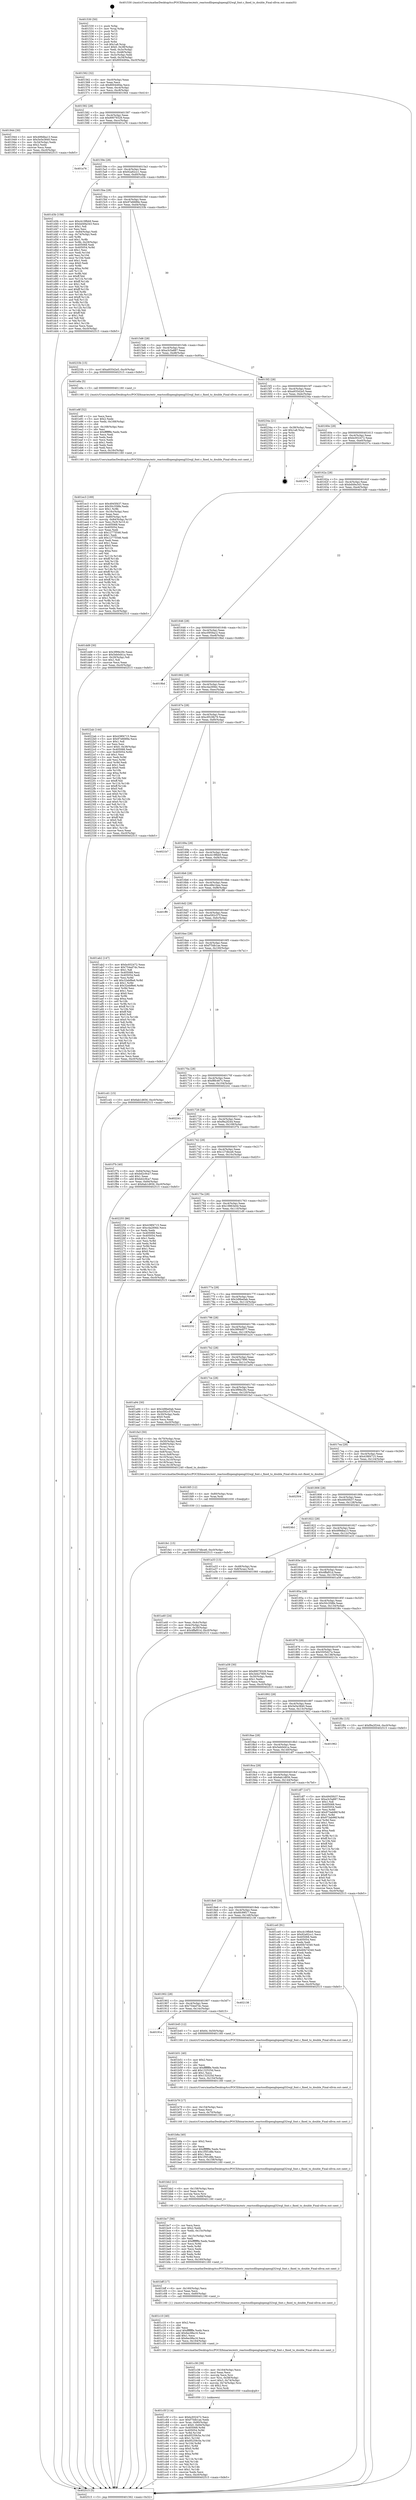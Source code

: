 digraph "0x401530" {
  label = "0x401530 (/mnt/c/Users/mathe/Desktop/tcc/POCII/binaries/extr_reactosdllopenglopengl32wgl_font.c_fixed_to_double_Final-ollvm.out::main(0))"
  labelloc = "t"
  node[shape=record]

  Entry [label="",width=0.3,height=0.3,shape=circle,fillcolor=black,style=filled]
  "0x401562" [label="{
     0x401562 [32]\l
     | [instrs]\l
     &nbsp;&nbsp;0x401562 \<+6\>: mov -0xc0(%rbp),%eax\l
     &nbsp;&nbsp;0x401568 \<+2\>: mov %eax,%ecx\l
     &nbsp;&nbsp;0x40156a \<+6\>: sub $0x8004494a,%ecx\l
     &nbsp;&nbsp;0x401570 \<+6\>: mov %eax,-0xc4(%rbp)\l
     &nbsp;&nbsp;0x401576 \<+6\>: mov %ecx,-0xc8(%rbp)\l
     &nbsp;&nbsp;0x40157c \<+6\>: je 0000000000401944 \<main+0x414\>\l
  }"]
  "0x401944" [label="{
     0x401944 [30]\l
     | [instrs]\l
     &nbsp;&nbsp;0x401944 \<+5\>: mov $0x499dba13,%eax\l
     &nbsp;&nbsp;0x401949 \<+5\>: mov $0x5e5e3840,%ecx\l
     &nbsp;&nbsp;0x40194e \<+3\>: mov -0x34(%rbp),%edx\l
     &nbsp;&nbsp;0x401951 \<+3\>: cmp $0x2,%edx\l
     &nbsp;&nbsp;0x401954 \<+3\>: cmovne %ecx,%eax\l
     &nbsp;&nbsp;0x401957 \<+6\>: mov %eax,-0xc0(%rbp)\l
     &nbsp;&nbsp;0x40195d \<+5\>: jmp 0000000000402515 \<main+0xfe5\>\l
  }"]
  "0x401582" [label="{
     0x401582 [28]\l
     | [instrs]\l
     &nbsp;&nbsp;0x401582 \<+5\>: jmp 0000000000401587 \<main+0x57\>\l
     &nbsp;&nbsp;0x401587 \<+6\>: mov -0xc4(%rbp),%eax\l
     &nbsp;&nbsp;0x40158d \<+5\>: sub $0x89079329,%eax\l
     &nbsp;&nbsp;0x401592 \<+6\>: mov %eax,-0xcc(%rbp)\l
     &nbsp;&nbsp;0x401598 \<+6\>: je 0000000000401a76 \<main+0x546\>\l
  }"]
  "0x402515" [label="{
     0x402515 [5]\l
     | [instrs]\l
     &nbsp;&nbsp;0x402515 \<+5\>: jmp 0000000000401562 \<main+0x32\>\l
  }"]
  "0x401530" [label="{
     0x401530 [50]\l
     | [instrs]\l
     &nbsp;&nbsp;0x401530 \<+1\>: push %rbp\l
     &nbsp;&nbsp;0x401531 \<+3\>: mov %rsp,%rbp\l
     &nbsp;&nbsp;0x401534 \<+2\>: push %r15\l
     &nbsp;&nbsp;0x401536 \<+2\>: push %r14\l
     &nbsp;&nbsp;0x401538 \<+2\>: push %r13\l
     &nbsp;&nbsp;0x40153a \<+2\>: push %r12\l
     &nbsp;&nbsp;0x40153c \<+1\>: push %rbx\l
     &nbsp;&nbsp;0x40153d \<+7\>: sub $0x1a8,%rsp\l
     &nbsp;&nbsp;0x401544 \<+7\>: movl $0x0,-0x38(%rbp)\l
     &nbsp;&nbsp;0x40154b \<+3\>: mov %edi,-0x3c(%rbp)\l
     &nbsp;&nbsp;0x40154e \<+4\>: mov %rsi,-0x48(%rbp)\l
     &nbsp;&nbsp;0x401552 \<+3\>: mov -0x3c(%rbp),%edi\l
     &nbsp;&nbsp;0x401555 \<+3\>: mov %edi,-0x34(%rbp)\l
     &nbsp;&nbsp;0x401558 \<+10\>: movl $0x8004494a,-0xc0(%rbp)\l
  }"]
  Exit [label="",width=0.3,height=0.3,shape=circle,fillcolor=black,style=filled,peripheries=2]
  "0x401a76" [label="{
     0x401a76\l
  }", style=dashed]
  "0x40159e" [label="{
     0x40159e [28]\l
     | [instrs]\l
     &nbsp;&nbsp;0x40159e \<+5\>: jmp 00000000004015a3 \<main+0x73\>\l
     &nbsp;&nbsp;0x4015a3 \<+6\>: mov -0xc4(%rbp),%eax\l
     &nbsp;&nbsp;0x4015a9 \<+5\>: sub $0x92a92cc1,%eax\l
     &nbsp;&nbsp;0x4015ae \<+6\>: mov %eax,-0xd0(%rbp)\l
     &nbsp;&nbsp;0x4015b4 \<+6\>: je 0000000000401d3b \<main+0x80b\>\l
  }"]
  "0x401fe1" [label="{
     0x401fe1 [15]\l
     | [instrs]\l
     &nbsp;&nbsp;0x401fe1 \<+10\>: movl $0x127dbce6,-0xc0(%rbp)\l
     &nbsp;&nbsp;0x401feb \<+5\>: jmp 0000000000402515 \<main+0xfe5\>\l
  }"]
  "0x401d3b" [label="{
     0x401d3b [158]\l
     | [instrs]\l
     &nbsp;&nbsp;0x401d3b \<+5\>: mov $0xcb19fbb9,%eax\l
     &nbsp;&nbsp;0x401d40 \<+5\>: mov $0xbd49a343,%ecx\l
     &nbsp;&nbsp;0x401d45 \<+2\>: mov $0x1,%dl\l
     &nbsp;&nbsp;0x401d47 \<+2\>: xor %esi,%esi\l
     &nbsp;&nbsp;0x401d49 \<+6\>: mov -0x84(%rbp),%edi\l
     &nbsp;&nbsp;0x401d4f \<+3\>: cmp -0x74(%rbp),%edi\l
     &nbsp;&nbsp;0x401d52 \<+4\>: setl %r8b\l
     &nbsp;&nbsp;0x401d56 \<+4\>: and $0x1,%r8b\l
     &nbsp;&nbsp;0x401d5a \<+4\>: mov %r8b,-0x29(%rbp)\l
     &nbsp;&nbsp;0x401d5e \<+7\>: mov 0x405068,%edi\l
     &nbsp;&nbsp;0x401d65 \<+8\>: mov 0x405054,%r9d\l
     &nbsp;&nbsp;0x401d6d \<+3\>: sub $0x1,%esi\l
     &nbsp;&nbsp;0x401d70 \<+3\>: mov %edi,%r10d\l
     &nbsp;&nbsp;0x401d73 \<+3\>: add %esi,%r10d\l
     &nbsp;&nbsp;0x401d76 \<+4\>: imul %r10d,%edi\l
     &nbsp;&nbsp;0x401d7a \<+3\>: and $0x1,%edi\l
     &nbsp;&nbsp;0x401d7d \<+3\>: cmp $0x0,%edi\l
     &nbsp;&nbsp;0x401d80 \<+4\>: sete %r8b\l
     &nbsp;&nbsp;0x401d84 \<+4\>: cmp $0xa,%r9d\l
     &nbsp;&nbsp;0x401d88 \<+4\>: setl %r11b\l
     &nbsp;&nbsp;0x401d8c \<+3\>: mov %r8b,%bl\l
     &nbsp;&nbsp;0x401d8f \<+3\>: xor $0xff,%bl\l
     &nbsp;&nbsp;0x401d92 \<+3\>: mov %r11b,%r14b\l
     &nbsp;&nbsp;0x401d95 \<+4\>: xor $0xff,%r14b\l
     &nbsp;&nbsp;0x401d99 \<+3\>: xor $0x1,%dl\l
     &nbsp;&nbsp;0x401d9c \<+3\>: mov %bl,%r15b\l
     &nbsp;&nbsp;0x401d9f \<+4\>: and $0xff,%r15b\l
     &nbsp;&nbsp;0x401da3 \<+3\>: and %dl,%r8b\l
     &nbsp;&nbsp;0x401da6 \<+3\>: mov %r14b,%r12b\l
     &nbsp;&nbsp;0x401da9 \<+4\>: and $0xff,%r12b\l
     &nbsp;&nbsp;0x401dad \<+3\>: and %dl,%r11b\l
     &nbsp;&nbsp;0x401db0 \<+3\>: or %r8b,%r15b\l
     &nbsp;&nbsp;0x401db3 \<+3\>: or %r11b,%r12b\l
     &nbsp;&nbsp;0x401db6 \<+3\>: xor %r12b,%r15b\l
     &nbsp;&nbsp;0x401db9 \<+3\>: or %r14b,%bl\l
     &nbsp;&nbsp;0x401dbc \<+3\>: xor $0xff,%bl\l
     &nbsp;&nbsp;0x401dbf \<+3\>: or $0x1,%dl\l
     &nbsp;&nbsp;0x401dc2 \<+2\>: and %dl,%bl\l
     &nbsp;&nbsp;0x401dc4 \<+3\>: or %bl,%r15b\l
     &nbsp;&nbsp;0x401dc7 \<+4\>: test $0x1,%r15b\l
     &nbsp;&nbsp;0x401dcb \<+3\>: cmovne %ecx,%eax\l
     &nbsp;&nbsp;0x401dce \<+6\>: mov %eax,-0xc0(%rbp)\l
     &nbsp;&nbsp;0x401dd4 \<+5\>: jmp 0000000000402515 \<main+0xfe5\>\l
  }"]
  "0x4015ba" [label="{
     0x4015ba [28]\l
     | [instrs]\l
     &nbsp;&nbsp;0x4015ba \<+5\>: jmp 00000000004015bf \<main+0x8f\>\l
     &nbsp;&nbsp;0x4015bf \<+6\>: mov -0xc4(%rbp),%eax\l
     &nbsp;&nbsp;0x4015c5 \<+5\>: sub $0x97e6689e,%eax\l
     &nbsp;&nbsp;0x4015ca \<+6\>: mov %eax,-0xd4(%rbp)\l
     &nbsp;&nbsp;0x4015d0 \<+6\>: je 000000000040233b \<main+0xe0b\>\l
  }"]
  "0x401fd5" [label="{
     0x401fd5 [12]\l
     | [instrs]\l
     &nbsp;&nbsp;0x401fd5 \<+4\>: mov -0x80(%rbp),%rax\l
     &nbsp;&nbsp;0x401fd9 \<+3\>: mov %rax,%rdi\l
     &nbsp;&nbsp;0x401fdc \<+5\>: call 0000000000401030 \<free@plt\>\l
     | [calls]\l
     &nbsp;&nbsp;0x401030 \{1\} (unknown)\l
  }"]
  "0x40233b" [label="{
     0x40233b [15]\l
     | [instrs]\l
     &nbsp;&nbsp;0x40233b \<+10\>: movl $0xa93542e5,-0xc0(%rbp)\l
     &nbsp;&nbsp;0x402345 \<+5\>: jmp 0000000000402515 \<main+0xfe5\>\l
  }"]
  "0x4015d6" [label="{
     0x4015d6 [28]\l
     | [instrs]\l
     &nbsp;&nbsp;0x4015d6 \<+5\>: jmp 00000000004015db \<main+0xab\>\l
     &nbsp;&nbsp;0x4015db \<+6\>: mov -0xc4(%rbp),%eax\l
     &nbsp;&nbsp;0x4015e1 \<+5\>: sub $0xa3c5a887,%eax\l
     &nbsp;&nbsp;0x4015e6 \<+6\>: mov %eax,-0xd8(%rbp)\l
     &nbsp;&nbsp;0x4015ec \<+6\>: je 0000000000401e8a \<main+0x95a\>\l
  }"]
  "0x401ec3" [label="{
     0x401ec3 [169]\l
     | [instrs]\l
     &nbsp;&nbsp;0x401ec3 \<+5\>: mov $0x4945f437,%ecx\l
     &nbsp;&nbsp;0x401ec8 \<+5\>: mov $0x50c358fe,%edx\l
     &nbsp;&nbsp;0x401ecd \<+3\>: mov $0x1,%r8b\l
     &nbsp;&nbsp;0x401ed0 \<+6\>: mov -0x16c(%rbp),%esi\l
     &nbsp;&nbsp;0x401ed6 \<+3\>: imul %eax,%esi\l
     &nbsp;&nbsp;0x401ed9 \<+4\>: mov -0x80(%rbp),%r9\l
     &nbsp;&nbsp;0x401edd \<+7\>: movslq -0x84(%rbp),%r10\l
     &nbsp;&nbsp;0x401ee4 \<+4\>: mov %esi,(%r9,%r10,4)\l
     &nbsp;&nbsp;0x401ee8 \<+7\>: mov 0x405068,%eax\l
     &nbsp;&nbsp;0x401eef \<+7\>: mov 0x405054,%esi\l
     &nbsp;&nbsp;0x401ef6 \<+2\>: mov %eax,%edi\l
     &nbsp;&nbsp;0x401ef8 \<+6\>: sub $0x12775546,%edi\l
     &nbsp;&nbsp;0x401efe \<+3\>: sub $0x1,%edi\l
     &nbsp;&nbsp;0x401f01 \<+6\>: add $0x12775546,%edi\l
     &nbsp;&nbsp;0x401f07 \<+3\>: imul %edi,%eax\l
     &nbsp;&nbsp;0x401f0a \<+3\>: and $0x1,%eax\l
     &nbsp;&nbsp;0x401f0d \<+3\>: cmp $0x0,%eax\l
     &nbsp;&nbsp;0x401f10 \<+4\>: sete %r11b\l
     &nbsp;&nbsp;0x401f14 \<+3\>: cmp $0xa,%esi\l
     &nbsp;&nbsp;0x401f17 \<+3\>: setl %bl\l
     &nbsp;&nbsp;0x401f1a \<+3\>: mov %r11b,%r14b\l
     &nbsp;&nbsp;0x401f1d \<+4\>: xor $0xff,%r14b\l
     &nbsp;&nbsp;0x401f21 \<+3\>: mov %bl,%r15b\l
     &nbsp;&nbsp;0x401f24 \<+4\>: xor $0xff,%r15b\l
     &nbsp;&nbsp;0x401f28 \<+4\>: xor $0x1,%r8b\l
     &nbsp;&nbsp;0x401f2c \<+3\>: mov %r14b,%r12b\l
     &nbsp;&nbsp;0x401f2f \<+4\>: and $0xff,%r12b\l
     &nbsp;&nbsp;0x401f33 \<+3\>: and %r8b,%r11b\l
     &nbsp;&nbsp;0x401f36 \<+3\>: mov %r15b,%r13b\l
     &nbsp;&nbsp;0x401f39 \<+4\>: and $0xff,%r13b\l
     &nbsp;&nbsp;0x401f3d \<+3\>: and %r8b,%bl\l
     &nbsp;&nbsp;0x401f40 \<+3\>: or %r11b,%r12b\l
     &nbsp;&nbsp;0x401f43 \<+3\>: or %bl,%r13b\l
     &nbsp;&nbsp;0x401f46 \<+3\>: xor %r13b,%r12b\l
     &nbsp;&nbsp;0x401f49 \<+3\>: or %r15b,%r14b\l
     &nbsp;&nbsp;0x401f4c \<+4\>: xor $0xff,%r14b\l
     &nbsp;&nbsp;0x401f50 \<+4\>: or $0x1,%r8b\l
     &nbsp;&nbsp;0x401f54 \<+3\>: and %r8b,%r14b\l
     &nbsp;&nbsp;0x401f57 \<+3\>: or %r14b,%r12b\l
     &nbsp;&nbsp;0x401f5a \<+4\>: test $0x1,%r12b\l
     &nbsp;&nbsp;0x401f5e \<+3\>: cmovne %edx,%ecx\l
     &nbsp;&nbsp;0x401f61 \<+6\>: mov %ecx,-0xc0(%rbp)\l
     &nbsp;&nbsp;0x401f67 \<+5\>: jmp 0000000000402515 \<main+0xfe5\>\l
  }"]
  "0x401e8a" [label="{
     0x401e8a [5]\l
     | [instrs]\l
     &nbsp;&nbsp;0x401e8a \<+5\>: call 0000000000401160 \<next_i\>\l
     | [calls]\l
     &nbsp;&nbsp;0x401160 \{3\} (/mnt/c/Users/mathe/Desktop/tcc/POCII/binaries/extr_reactosdllopenglopengl32wgl_font.c_fixed_to_double_Final-ollvm.out::next_i)\l
  }"]
  "0x4015f2" [label="{
     0x4015f2 [28]\l
     | [instrs]\l
     &nbsp;&nbsp;0x4015f2 \<+5\>: jmp 00000000004015f7 \<main+0xc7\>\l
     &nbsp;&nbsp;0x4015f7 \<+6\>: mov -0xc4(%rbp),%eax\l
     &nbsp;&nbsp;0x4015fd \<+5\>: sub $0xa93542e5,%eax\l
     &nbsp;&nbsp;0x401602 \<+6\>: mov %eax,-0xdc(%rbp)\l
     &nbsp;&nbsp;0x401608 \<+6\>: je 000000000040234a \<main+0xe1a\>\l
  }"]
  "0x401e8f" [label="{
     0x401e8f [52]\l
     | [instrs]\l
     &nbsp;&nbsp;0x401e8f \<+2\>: xor %ecx,%ecx\l
     &nbsp;&nbsp;0x401e91 \<+5\>: mov $0x2,%edx\l
     &nbsp;&nbsp;0x401e96 \<+6\>: mov %edx,-0x168(%rbp)\l
     &nbsp;&nbsp;0x401e9c \<+1\>: cltd\l
     &nbsp;&nbsp;0x401e9d \<+6\>: mov -0x168(%rbp),%esi\l
     &nbsp;&nbsp;0x401ea3 \<+2\>: idiv %esi\l
     &nbsp;&nbsp;0x401ea5 \<+6\>: imul $0xfffffffe,%edx,%edx\l
     &nbsp;&nbsp;0x401eab \<+2\>: mov %ecx,%edi\l
     &nbsp;&nbsp;0x401ead \<+2\>: sub %edx,%edi\l
     &nbsp;&nbsp;0x401eaf \<+2\>: mov %ecx,%edx\l
     &nbsp;&nbsp;0x401eb1 \<+3\>: sub $0x1,%edx\l
     &nbsp;&nbsp;0x401eb4 \<+2\>: add %edx,%edi\l
     &nbsp;&nbsp;0x401eb6 \<+2\>: sub %edi,%ecx\l
     &nbsp;&nbsp;0x401eb8 \<+6\>: mov %ecx,-0x16c(%rbp)\l
     &nbsp;&nbsp;0x401ebe \<+5\>: call 0000000000401160 \<next_i\>\l
     | [calls]\l
     &nbsp;&nbsp;0x401160 \{3\} (/mnt/c/Users/mathe/Desktop/tcc/POCII/binaries/extr_reactosdllopenglopengl32wgl_font.c_fixed_to_double_Final-ollvm.out::next_i)\l
  }"]
  "0x40234a" [label="{
     0x40234a [21]\l
     | [instrs]\l
     &nbsp;&nbsp;0x40234a \<+3\>: mov -0x38(%rbp),%eax\l
     &nbsp;&nbsp;0x40234d \<+7\>: add $0x1a8,%rsp\l
     &nbsp;&nbsp;0x402354 \<+1\>: pop %rbx\l
     &nbsp;&nbsp;0x402355 \<+2\>: pop %r12\l
     &nbsp;&nbsp;0x402357 \<+2\>: pop %r13\l
     &nbsp;&nbsp;0x402359 \<+2\>: pop %r14\l
     &nbsp;&nbsp;0x40235b \<+2\>: pop %r15\l
     &nbsp;&nbsp;0x40235d \<+1\>: pop %rbp\l
     &nbsp;&nbsp;0x40235e \<+1\>: ret\l
  }"]
  "0x40160e" [label="{
     0x40160e [28]\l
     | [instrs]\l
     &nbsp;&nbsp;0x40160e \<+5\>: jmp 0000000000401613 \<main+0xe3\>\l
     &nbsp;&nbsp;0x401613 \<+6\>: mov -0xc4(%rbp),%eax\l
     &nbsp;&nbsp;0x401619 \<+5\>: sub $0xbc932472,%eax\l
     &nbsp;&nbsp;0x40161e \<+6\>: mov %eax,-0xe0(%rbp)\l
     &nbsp;&nbsp;0x401624 \<+6\>: je 000000000040237a \<main+0xe4a\>\l
  }"]
  "0x401c5f" [label="{
     0x401c5f [114]\l
     | [instrs]\l
     &nbsp;&nbsp;0x401c5f \<+5\>: mov $0xbc932472,%ecx\l
     &nbsp;&nbsp;0x401c64 \<+5\>: mov $0xf75db1ae,%edx\l
     &nbsp;&nbsp;0x401c69 \<+4\>: mov %rax,-0x80(%rbp)\l
     &nbsp;&nbsp;0x401c6d \<+10\>: movl $0x0,-0x84(%rbp)\l
     &nbsp;&nbsp;0x401c77 \<+8\>: mov 0x405068,%r8d\l
     &nbsp;&nbsp;0x401c7f \<+8\>: mov 0x405054,%r9d\l
     &nbsp;&nbsp;0x401c87 \<+3\>: mov %r8d,%r10d\l
     &nbsp;&nbsp;0x401c8a \<+7\>: sub $0x95259c5e,%r10d\l
     &nbsp;&nbsp;0x401c91 \<+4\>: sub $0x1,%r10d\l
     &nbsp;&nbsp;0x401c95 \<+7\>: add $0x95259c5e,%r10d\l
     &nbsp;&nbsp;0x401c9c \<+4\>: imul %r10d,%r8d\l
     &nbsp;&nbsp;0x401ca0 \<+4\>: and $0x1,%r8d\l
     &nbsp;&nbsp;0x401ca4 \<+4\>: cmp $0x0,%r8d\l
     &nbsp;&nbsp;0x401ca8 \<+4\>: sete %r11b\l
     &nbsp;&nbsp;0x401cac \<+4\>: cmp $0xa,%r9d\l
     &nbsp;&nbsp;0x401cb0 \<+3\>: setl %bl\l
     &nbsp;&nbsp;0x401cb3 \<+3\>: mov %r11b,%r14b\l
     &nbsp;&nbsp;0x401cb6 \<+3\>: and %bl,%r14b\l
     &nbsp;&nbsp;0x401cb9 \<+3\>: xor %bl,%r11b\l
     &nbsp;&nbsp;0x401cbc \<+3\>: or %r11b,%r14b\l
     &nbsp;&nbsp;0x401cbf \<+4\>: test $0x1,%r14b\l
     &nbsp;&nbsp;0x401cc3 \<+3\>: cmovne %edx,%ecx\l
     &nbsp;&nbsp;0x401cc6 \<+6\>: mov %ecx,-0xc0(%rbp)\l
     &nbsp;&nbsp;0x401ccc \<+5\>: jmp 0000000000402515 \<main+0xfe5\>\l
  }"]
  "0x40237a" [label="{
     0x40237a\l
  }", style=dashed]
  "0x40162a" [label="{
     0x40162a [28]\l
     | [instrs]\l
     &nbsp;&nbsp;0x40162a \<+5\>: jmp 000000000040162f \<main+0xff\>\l
     &nbsp;&nbsp;0x40162f \<+6\>: mov -0xc4(%rbp),%eax\l
     &nbsp;&nbsp;0x401635 \<+5\>: sub $0xbd49a343,%eax\l
     &nbsp;&nbsp;0x40163a \<+6\>: mov %eax,-0xe4(%rbp)\l
     &nbsp;&nbsp;0x401640 \<+6\>: je 0000000000401dd9 \<main+0x8a9\>\l
  }"]
  "0x401c38" [label="{
     0x401c38 [39]\l
     | [instrs]\l
     &nbsp;&nbsp;0x401c38 \<+6\>: mov -0x164(%rbp),%ecx\l
     &nbsp;&nbsp;0x401c3e \<+3\>: imul %eax,%ecx\l
     &nbsp;&nbsp;0x401c41 \<+3\>: movslq %ecx,%rsi\l
     &nbsp;&nbsp;0x401c44 \<+4\>: mov %rsi,-0x58(%rbp)\l
     &nbsp;&nbsp;0x401c48 \<+7\>: movl $0x3,-0x74(%rbp)\l
     &nbsp;&nbsp;0x401c4f \<+4\>: movslq -0x74(%rbp),%rsi\l
     &nbsp;&nbsp;0x401c53 \<+4\>: shl $0x2,%rsi\l
     &nbsp;&nbsp;0x401c57 \<+3\>: mov %rsi,%rdi\l
     &nbsp;&nbsp;0x401c5a \<+5\>: call 0000000000401050 \<malloc@plt\>\l
     | [calls]\l
     &nbsp;&nbsp;0x401050 \{1\} (unknown)\l
  }"]
  "0x401dd9" [label="{
     0x401dd9 [30]\l
     | [instrs]\l
     &nbsp;&nbsp;0x401dd9 \<+5\>: mov $0x3f99e29c,%eax\l
     &nbsp;&nbsp;0x401dde \<+5\>: mov $0x5eb0d41a,%ecx\l
     &nbsp;&nbsp;0x401de3 \<+3\>: mov -0x29(%rbp),%dl\l
     &nbsp;&nbsp;0x401de6 \<+3\>: test $0x1,%dl\l
     &nbsp;&nbsp;0x401de9 \<+3\>: cmovne %ecx,%eax\l
     &nbsp;&nbsp;0x401dec \<+6\>: mov %eax,-0xc0(%rbp)\l
     &nbsp;&nbsp;0x401df2 \<+5\>: jmp 0000000000402515 \<main+0xfe5\>\l
  }"]
  "0x401646" [label="{
     0x401646 [28]\l
     | [instrs]\l
     &nbsp;&nbsp;0x401646 \<+5\>: jmp 000000000040164b \<main+0x11b\>\l
     &nbsp;&nbsp;0x40164b \<+6\>: mov -0xc4(%rbp),%eax\l
     &nbsp;&nbsp;0x401651 \<+5\>: sub $0xc0959ac2,%eax\l
     &nbsp;&nbsp;0x401656 \<+6\>: mov %eax,-0xe8(%rbp)\l
     &nbsp;&nbsp;0x40165c \<+6\>: je 00000000004019bd \<main+0x48d\>\l
  }"]
  "0x401c10" [label="{
     0x401c10 [40]\l
     | [instrs]\l
     &nbsp;&nbsp;0x401c10 \<+5\>: mov $0x2,%ecx\l
     &nbsp;&nbsp;0x401c15 \<+1\>: cltd\l
     &nbsp;&nbsp;0x401c16 \<+2\>: idiv %ecx\l
     &nbsp;&nbsp;0x401c18 \<+6\>: imul $0xfffffffe,%edx,%ecx\l
     &nbsp;&nbsp;0x401c1e \<+6\>: add $0x6ec98a16,%ecx\l
     &nbsp;&nbsp;0x401c24 \<+3\>: add $0x1,%ecx\l
     &nbsp;&nbsp;0x401c27 \<+6\>: sub $0x6ec98a16,%ecx\l
     &nbsp;&nbsp;0x401c2d \<+6\>: mov %ecx,-0x164(%rbp)\l
     &nbsp;&nbsp;0x401c33 \<+5\>: call 0000000000401160 \<next_i\>\l
     | [calls]\l
     &nbsp;&nbsp;0x401160 \{1\} (/mnt/c/Users/mathe/Desktop/tcc/POCII/binaries/extr_reactosdllopenglopengl32wgl_font.c_fixed_to_double_Final-ollvm.out::next_i)\l
  }"]
  "0x4019bd" [label="{
     0x4019bd\l
  }", style=dashed]
  "0x401662" [label="{
     0x401662 [28]\l
     | [instrs]\l
     &nbsp;&nbsp;0x401662 \<+5\>: jmp 0000000000401667 \<main+0x137\>\l
     &nbsp;&nbsp;0x401667 \<+6\>: mov -0xc4(%rbp),%eax\l
     &nbsp;&nbsp;0x40166d \<+5\>: sub $0xc4a269dc,%eax\l
     &nbsp;&nbsp;0x401672 \<+6\>: mov %eax,-0xec(%rbp)\l
     &nbsp;&nbsp;0x401678 \<+6\>: je 00000000004022ab \<main+0xd7b\>\l
  }"]
  "0x401bff" [label="{
     0x401bff [17]\l
     | [instrs]\l
     &nbsp;&nbsp;0x401bff \<+6\>: mov -0x160(%rbp),%ecx\l
     &nbsp;&nbsp;0x401c05 \<+3\>: imul %eax,%ecx\l
     &nbsp;&nbsp;0x401c08 \<+3\>: mov %ecx,-0x60(%rbp)\l
     &nbsp;&nbsp;0x401c0b \<+5\>: call 0000000000401160 \<next_i\>\l
     | [calls]\l
     &nbsp;&nbsp;0x401160 \{1\} (/mnt/c/Users/mathe/Desktop/tcc/POCII/binaries/extr_reactosdllopenglopengl32wgl_font.c_fixed_to_double_Final-ollvm.out::next_i)\l
  }"]
  "0x4022ab" [label="{
     0x4022ab [144]\l
     | [instrs]\l
     &nbsp;&nbsp;0x4022ab \<+5\>: mov $0x438f4715,%eax\l
     &nbsp;&nbsp;0x4022b0 \<+5\>: mov $0x97e6689e,%ecx\l
     &nbsp;&nbsp;0x4022b5 \<+2\>: mov $0x1,%dl\l
     &nbsp;&nbsp;0x4022b7 \<+2\>: xor %esi,%esi\l
     &nbsp;&nbsp;0x4022b9 \<+7\>: movl $0x0,-0x38(%rbp)\l
     &nbsp;&nbsp;0x4022c0 \<+7\>: mov 0x405068,%edi\l
     &nbsp;&nbsp;0x4022c7 \<+8\>: mov 0x405054,%r8d\l
     &nbsp;&nbsp;0x4022cf \<+3\>: sub $0x1,%esi\l
     &nbsp;&nbsp;0x4022d2 \<+3\>: mov %edi,%r9d\l
     &nbsp;&nbsp;0x4022d5 \<+3\>: add %esi,%r9d\l
     &nbsp;&nbsp;0x4022d8 \<+4\>: imul %r9d,%edi\l
     &nbsp;&nbsp;0x4022dc \<+3\>: and $0x1,%edi\l
     &nbsp;&nbsp;0x4022df \<+3\>: cmp $0x0,%edi\l
     &nbsp;&nbsp;0x4022e2 \<+4\>: sete %r10b\l
     &nbsp;&nbsp;0x4022e6 \<+4\>: cmp $0xa,%r8d\l
     &nbsp;&nbsp;0x4022ea \<+4\>: setl %r11b\l
     &nbsp;&nbsp;0x4022ee \<+3\>: mov %r10b,%bl\l
     &nbsp;&nbsp;0x4022f1 \<+3\>: xor $0xff,%bl\l
     &nbsp;&nbsp;0x4022f4 \<+3\>: mov %r11b,%r14b\l
     &nbsp;&nbsp;0x4022f7 \<+4\>: xor $0xff,%r14b\l
     &nbsp;&nbsp;0x4022fb \<+3\>: xor $0x0,%dl\l
     &nbsp;&nbsp;0x4022fe \<+3\>: mov %bl,%r15b\l
     &nbsp;&nbsp;0x402301 \<+4\>: and $0x0,%r15b\l
     &nbsp;&nbsp;0x402305 \<+3\>: and %dl,%r10b\l
     &nbsp;&nbsp;0x402308 \<+3\>: mov %r14b,%r12b\l
     &nbsp;&nbsp;0x40230b \<+4\>: and $0x0,%r12b\l
     &nbsp;&nbsp;0x40230f \<+3\>: and %dl,%r11b\l
     &nbsp;&nbsp;0x402312 \<+3\>: or %r10b,%r15b\l
     &nbsp;&nbsp;0x402315 \<+3\>: or %r11b,%r12b\l
     &nbsp;&nbsp;0x402318 \<+3\>: xor %r12b,%r15b\l
     &nbsp;&nbsp;0x40231b \<+3\>: or %r14b,%bl\l
     &nbsp;&nbsp;0x40231e \<+3\>: xor $0xff,%bl\l
     &nbsp;&nbsp;0x402321 \<+3\>: or $0x0,%dl\l
     &nbsp;&nbsp;0x402324 \<+2\>: and %dl,%bl\l
     &nbsp;&nbsp;0x402326 \<+3\>: or %bl,%r15b\l
     &nbsp;&nbsp;0x402329 \<+4\>: test $0x1,%r15b\l
     &nbsp;&nbsp;0x40232d \<+3\>: cmovne %ecx,%eax\l
     &nbsp;&nbsp;0x402330 \<+6\>: mov %eax,-0xc0(%rbp)\l
     &nbsp;&nbsp;0x402336 \<+5\>: jmp 0000000000402515 \<main+0xfe5\>\l
  }"]
  "0x40167e" [label="{
     0x40167e [28]\l
     | [instrs]\l
     &nbsp;&nbsp;0x40167e \<+5\>: jmp 0000000000401683 \<main+0x153\>\l
     &nbsp;&nbsp;0x401683 \<+6\>: mov -0xc4(%rbp),%eax\l
     &nbsp;&nbsp;0x401689 \<+5\>: sub $0xc9529b79,%eax\l
     &nbsp;&nbsp;0x40168e \<+6\>: mov %eax,-0xf0(%rbp)\l
     &nbsp;&nbsp;0x401694 \<+6\>: je 00000000004021b7 \<main+0xc87\>\l
  }"]
  "0x401bc7" [label="{
     0x401bc7 [56]\l
     | [instrs]\l
     &nbsp;&nbsp;0x401bc7 \<+2\>: xor %ecx,%ecx\l
     &nbsp;&nbsp;0x401bc9 \<+5\>: mov $0x2,%edx\l
     &nbsp;&nbsp;0x401bce \<+6\>: mov %edx,-0x15c(%rbp)\l
     &nbsp;&nbsp;0x401bd4 \<+1\>: cltd\l
     &nbsp;&nbsp;0x401bd5 \<+6\>: mov -0x15c(%rbp),%edi\l
     &nbsp;&nbsp;0x401bdb \<+2\>: idiv %edi\l
     &nbsp;&nbsp;0x401bdd \<+6\>: imul $0xfffffffe,%edx,%edx\l
     &nbsp;&nbsp;0x401be3 \<+3\>: mov %ecx,%r8d\l
     &nbsp;&nbsp;0x401be6 \<+3\>: sub %edx,%r8d\l
     &nbsp;&nbsp;0x401be9 \<+2\>: mov %ecx,%edx\l
     &nbsp;&nbsp;0x401beb \<+3\>: sub $0x1,%edx\l
     &nbsp;&nbsp;0x401bee \<+3\>: add %edx,%r8d\l
     &nbsp;&nbsp;0x401bf1 \<+3\>: sub %r8d,%ecx\l
     &nbsp;&nbsp;0x401bf4 \<+6\>: mov %ecx,-0x160(%rbp)\l
     &nbsp;&nbsp;0x401bfa \<+5\>: call 0000000000401160 \<next_i\>\l
     | [calls]\l
     &nbsp;&nbsp;0x401160 \{1\} (/mnt/c/Users/mathe/Desktop/tcc/POCII/binaries/extr_reactosdllopenglopengl32wgl_font.c_fixed_to_double_Final-ollvm.out::next_i)\l
  }"]
  "0x4021b7" [label="{
     0x4021b7\l
  }", style=dashed]
  "0x40169a" [label="{
     0x40169a [28]\l
     | [instrs]\l
     &nbsp;&nbsp;0x40169a \<+5\>: jmp 000000000040169f \<main+0x16f\>\l
     &nbsp;&nbsp;0x40169f \<+6\>: mov -0xc4(%rbp),%eax\l
     &nbsp;&nbsp;0x4016a5 \<+5\>: sub $0xcb19fbb9,%eax\l
     &nbsp;&nbsp;0x4016aa \<+6\>: mov %eax,-0xf4(%rbp)\l
     &nbsp;&nbsp;0x4016b0 \<+6\>: je 00000000004024a2 \<main+0xf72\>\l
  }"]
  "0x401bb2" [label="{
     0x401bb2 [21]\l
     | [instrs]\l
     &nbsp;&nbsp;0x401bb2 \<+6\>: mov -0x158(%rbp),%ecx\l
     &nbsp;&nbsp;0x401bb8 \<+3\>: imul %eax,%ecx\l
     &nbsp;&nbsp;0x401bbb \<+3\>: movslq %ecx,%rsi\l
     &nbsp;&nbsp;0x401bbe \<+4\>: mov %rsi,-0x68(%rbp)\l
     &nbsp;&nbsp;0x401bc2 \<+5\>: call 0000000000401160 \<next_i\>\l
     | [calls]\l
     &nbsp;&nbsp;0x401160 \{1\} (/mnt/c/Users/mathe/Desktop/tcc/POCII/binaries/extr_reactosdllopenglopengl32wgl_font.c_fixed_to_double_Final-ollvm.out::next_i)\l
  }"]
  "0x4024a2" [label="{
     0x4024a2\l
  }", style=dashed]
  "0x4016b6" [label="{
     0x4016b6 [28]\l
     | [instrs]\l
     &nbsp;&nbsp;0x4016b6 \<+5\>: jmp 00000000004016bb \<main+0x18b\>\l
     &nbsp;&nbsp;0x4016bb \<+6\>: mov -0xc4(%rbp),%eax\l
     &nbsp;&nbsp;0x4016c1 \<+5\>: sub $0xcd8e1bee,%eax\l
     &nbsp;&nbsp;0x4016c6 \<+6\>: mov %eax,-0xf8(%rbp)\l
     &nbsp;&nbsp;0x4016cc \<+6\>: je 0000000000401ff0 \<main+0xac0\>\l
  }"]
  "0x401b8a" [label="{
     0x401b8a [40]\l
     | [instrs]\l
     &nbsp;&nbsp;0x401b8a \<+5\>: mov $0x2,%ecx\l
     &nbsp;&nbsp;0x401b8f \<+1\>: cltd\l
     &nbsp;&nbsp;0x401b90 \<+2\>: idiv %ecx\l
     &nbsp;&nbsp;0x401b92 \<+6\>: imul $0xfffffffe,%edx,%ecx\l
     &nbsp;&nbsp;0x401b98 \<+6\>: sub $0x1f5f1d8b,%ecx\l
     &nbsp;&nbsp;0x401b9e \<+3\>: add $0x1,%ecx\l
     &nbsp;&nbsp;0x401ba1 \<+6\>: add $0x1f5f1d8b,%ecx\l
     &nbsp;&nbsp;0x401ba7 \<+6\>: mov %ecx,-0x158(%rbp)\l
     &nbsp;&nbsp;0x401bad \<+5\>: call 0000000000401160 \<next_i\>\l
     | [calls]\l
     &nbsp;&nbsp;0x401160 \{1\} (/mnt/c/Users/mathe/Desktop/tcc/POCII/binaries/extr_reactosdllopenglopengl32wgl_font.c_fixed_to_double_Final-ollvm.out::next_i)\l
  }"]
  "0x401ff0" [label="{
     0x401ff0\l
  }", style=dashed]
  "0x4016d2" [label="{
     0x4016d2 [28]\l
     | [instrs]\l
     &nbsp;&nbsp;0x4016d2 \<+5\>: jmp 00000000004016d7 \<main+0x1a7\>\l
     &nbsp;&nbsp;0x4016d7 \<+6\>: mov -0xc4(%rbp),%eax\l
     &nbsp;&nbsp;0x4016dd \<+5\>: sub $0xe592c57f,%eax\l
     &nbsp;&nbsp;0x4016e2 \<+6\>: mov %eax,-0xfc(%rbp)\l
     &nbsp;&nbsp;0x4016e8 \<+6\>: je 0000000000401ab2 \<main+0x582\>\l
  }"]
  "0x401b79" [label="{
     0x401b79 [17]\l
     | [instrs]\l
     &nbsp;&nbsp;0x401b79 \<+6\>: mov -0x154(%rbp),%ecx\l
     &nbsp;&nbsp;0x401b7f \<+3\>: imul %eax,%ecx\l
     &nbsp;&nbsp;0x401b82 \<+3\>: mov %ecx,-0x70(%rbp)\l
     &nbsp;&nbsp;0x401b85 \<+5\>: call 0000000000401160 \<next_i\>\l
     | [calls]\l
     &nbsp;&nbsp;0x401160 \{1\} (/mnt/c/Users/mathe/Desktop/tcc/POCII/binaries/extr_reactosdllopenglopengl32wgl_font.c_fixed_to_double_Final-ollvm.out::next_i)\l
  }"]
  "0x401ab2" [label="{
     0x401ab2 [147]\l
     | [instrs]\l
     &nbsp;&nbsp;0x401ab2 \<+5\>: mov $0xbc932472,%eax\l
     &nbsp;&nbsp;0x401ab7 \<+5\>: mov $0x754ed7dc,%ecx\l
     &nbsp;&nbsp;0x401abc \<+2\>: mov $0x1,%dl\l
     &nbsp;&nbsp;0x401abe \<+7\>: mov 0x405068,%esi\l
     &nbsp;&nbsp;0x401ac5 \<+7\>: mov 0x405054,%edi\l
     &nbsp;&nbsp;0x401acc \<+3\>: mov %esi,%r8d\l
     &nbsp;&nbsp;0x401acf \<+7\>: add $0x32ebf8e6,%r8d\l
     &nbsp;&nbsp;0x401ad6 \<+4\>: sub $0x1,%r8d\l
     &nbsp;&nbsp;0x401ada \<+7\>: sub $0x32ebf8e6,%r8d\l
     &nbsp;&nbsp;0x401ae1 \<+4\>: imul %r8d,%esi\l
     &nbsp;&nbsp;0x401ae5 \<+3\>: and $0x1,%esi\l
     &nbsp;&nbsp;0x401ae8 \<+3\>: cmp $0x0,%esi\l
     &nbsp;&nbsp;0x401aeb \<+4\>: sete %r9b\l
     &nbsp;&nbsp;0x401aef \<+3\>: cmp $0xa,%edi\l
     &nbsp;&nbsp;0x401af2 \<+4\>: setl %r10b\l
     &nbsp;&nbsp;0x401af6 \<+3\>: mov %r9b,%r11b\l
     &nbsp;&nbsp;0x401af9 \<+4\>: xor $0xff,%r11b\l
     &nbsp;&nbsp;0x401afd \<+3\>: mov %r10b,%bl\l
     &nbsp;&nbsp;0x401b00 \<+3\>: xor $0xff,%bl\l
     &nbsp;&nbsp;0x401b03 \<+3\>: xor $0x0,%dl\l
     &nbsp;&nbsp;0x401b06 \<+3\>: mov %r11b,%r14b\l
     &nbsp;&nbsp;0x401b09 \<+4\>: and $0x0,%r14b\l
     &nbsp;&nbsp;0x401b0d \<+3\>: and %dl,%r9b\l
     &nbsp;&nbsp;0x401b10 \<+3\>: mov %bl,%r15b\l
     &nbsp;&nbsp;0x401b13 \<+4\>: and $0x0,%r15b\l
     &nbsp;&nbsp;0x401b17 \<+3\>: and %dl,%r10b\l
     &nbsp;&nbsp;0x401b1a \<+3\>: or %r9b,%r14b\l
     &nbsp;&nbsp;0x401b1d \<+3\>: or %r10b,%r15b\l
     &nbsp;&nbsp;0x401b20 \<+3\>: xor %r15b,%r14b\l
     &nbsp;&nbsp;0x401b23 \<+3\>: or %bl,%r11b\l
     &nbsp;&nbsp;0x401b26 \<+4\>: xor $0xff,%r11b\l
     &nbsp;&nbsp;0x401b2a \<+3\>: or $0x0,%dl\l
     &nbsp;&nbsp;0x401b2d \<+3\>: and %dl,%r11b\l
     &nbsp;&nbsp;0x401b30 \<+3\>: or %r11b,%r14b\l
     &nbsp;&nbsp;0x401b33 \<+4\>: test $0x1,%r14b\l
     &nbsp;&nbsp;0x401b37 \<+3\>: cmovne %ecx,%eax\l
     &nbsp;&nbsp;0x401b3a \<+6\>: mov %eax,-0xc0(%rbp)\l
     &nbsp;&nbsp;0x401b40 \<+5\>: jmp 0000000000402515 \<main+0xfe5\>\l
  }"]
  "0x4016ee" [label="{
     0x4016ee [28]\l
     | [instrs]\l
     &nbsp;&nbsp;0x4016ee \<+5\>: jmp 00000000004016f3 \<main+0x1c3\>\l
     &nbsp;&nbsp;0x4016f3 \<+6\>: mov -0xc4(%rbp),%eax\l
     &nbsp;&nbsp;0x4016f9 \<+5\>: sub $0xf75db1ae,%eax\l
     &nbsp;&nbsp;0x4016fe \<+6\>: mov %eax,-0x100(%rbp)\l
     &nbsp;&nbsp;0x401704 \<+6\>: je 0000000000401cd1 \<main+0x7a1\>\l
  }"]
  "0x401b51" [label="{
     0x401b51 [40]\l
     | [instrs]\l
     &nbsp;&nbsp;0x401b51 \<+5\>: mov $0x2,%ecx\l
     &nbsp;&nbsp;0x401b56 \<+1\>: cltd\l
     &nbsp;&nbsp;0x401b57 \<+2\>: idiv %ecx\l
     &nbsp;&nbsp;0x401b59 \<+6\>: imul $0xfffffffe,%edx,%ecx\l
     &nbsp;&nbsp;0x401b5f \<+6\>: add $0x132525d,%ecx\l
     &nbsp;&nbsp;0x401b65 \<+3\>: add $0x1,%ecx\l
     &nbsp;&nbsp;0x401b68 \<+6\>: sub $0x132525d,%ecx\l
     &nbsp;&nbsp;0x401b6e \<+6\>: mov %ecx,-0x154(%rbp)\l
     &nbsp;&nbsp;0x401b74 \<+5\>: call 0000000000401160 \<next_i\>\l
     | [calls]\l
     &nbsp;&nbsp;0x401160 \{1\} (/mnt/c/Users/mathe/Desktop/tcc/POCII/binaries/extr_reactosdllopenglopengl32wgl_font.c_fixed_to_double_Final-ollvm.out::next_i)\l
  }"]
  "0x401cd1" [label="{
     0x401cd1 [15]\l
     | [instrs]\l
     &nbsp;&nbsp;0x401cd1 \<+10\>: movl $0x6ab1d656,-0xc0(%rbp)\l
     &nbsp;&nbsp;0x401cdb \<+5\>: jmp 0000000000402515 \<main+0xfe5\>\l
  }"]
  "0x40170a" [label="{
     0x40170a [28]\l
     | [instrs]\l
     &nbsp;&nbsp;0x40170a \<+5\>: jmp 000000000040170f \<main+0x1df\>\l
     &nbsp;&nbsp;0x40170f \<+6\>: mov -0xc4(%rbp),%eax\l
     &nbsp;&nbsp;0x401715 \<+5\>: sub $0xf8fc467c,%eax\l
     &nbsp;&nbsp;0x40171a \<+6\>: mov %eax,-0x104(%rbp)\l
     &nbsp;&nbsp;0x401720 \<+6\>: je 0000000000402241 \<main+0xd11\>\l
  }"]
  "0x40191e" [label="{
     0x40191e\l
  }", style=dashed]
  "0x402241" [label="{
     0x402241\l
  }", style=dashed]
  "0x401726" [label="{
     0x401726 [28]\l
     | [instrs]\l
     &nbsp;&nbsp;0x401726 \<+5\>: jmp 000000000040172b \<main+0x1fb\>\l
     &nbsp;&nbsp;0x40172b \<+6\>: mov -0xc4(%rbp),%eax\l
     &nbsp;&nbsp;0x401731 \<+5\>: sub $0xf9a2f244,%eax\l
     &nbsp;&nbsp;0x401736 \<+6\>: mov %eax,-0x108(%rbp)\l
     &nbsp;&nbsp;0x40173c \<+6\>: je 0000000000401f7b \<main+0xa4b\>\l
  }"]
  "0x401b45" [label="{
     0x401b45 [12]\l
     | [instrs]\l
     &nbsp;&nbsp;0x401b45 \<+7\>: movl $0x64,-0x50(%rbp)\l
     &nbsp;&nbsp;0x401b4c \<+5\>: call 0000000000401160 \<next_i\>\l
     | [calls]\l
     &nbsp;&nbsp;0x401160 \{1\} (/mnt/c/Users/mathe/Desktop/tcc/POCII/binaries/extr_reactosdllopenglopengl32wgl_font.c_fixed_to_double_Final-ollvm.out::next_i)\l
  }"]
  "0x401f7b" [label="{
     0x401f7b [40]\l
     | [instrs]\l
     &nbsp;&nbsp;0x401f7b \<+6\>: mov -0x84(%rbp),%eax\l
     &nbsp;&nbsp;0x401f81 \<+5\>: sub $0xbd2c9ca7,%eax\l
     &nbsp;&nbsp;0x401f86 \<+3\>: add $0x1,%eax\l
     &nbsp;&nbsp;0x401f89 \<+5\>: add $0xbd2c9ca7,%eax\l
     &nbsp;&nbsp;0x401f8e \<+6\>: mov %eax,-0x84(%rbp)\l
     &nbsp;&nbsp;0x401f94 \<+10\>: movl $0x6ab1d656,-0xc0(%rbp)\l
     &nbsp;&nbsp;0x401f9e \<+5\>: jmp 0000000000402515 \<main+0xfe5\>\l
  }"]
  "0x401742" [label="{
     0x401742 [28]\l
     | [instrs]\l
     &nbsp;&nbsp;0x401742 \<+5\>: jmp 0000000000401747 \<main+0x217\>\l
     &nbsp;&nbsp;0x401747 \<+6\>: mov -0xc4(%rbp),%eax\l
     &nbsp;&nbsp;0x40174d \<+5\>: sub $0x127dbce6,%eax\l
     &nbsp;&nbsp;0x401752 \<+6\>: mov %eax,-0x10c(%rbp)\l
     &nbsp;&nbsp;0x401758 \<+6\>: je 0000000000402255 \<main+0xd25\>\l
  }"]
  "0x401902" [label="{
     0x401902 [28]\l
     | [instrs]\l
     &nbsp;&nbsp;0x401902 \<+5\>: jmp 0000000000401907 \<main+0x3d7\>\l
     &nbsp;&nbsp;0x401907 \<+6\>: mov -0xc4(%rbp),%eax\l
     &nbsp;&nbsp;0x40190d \<+5\>: sub $0x754ed7dc,%eax\l
     &nbsp;&nbsp;0x401912 \<+6\>: mov %eax,-0x14c(%rbp)\l
     &nbsp;&nbsp;0x401918 \<+6\>: je 0000000000401b45 \<main+0x615\>\l
  }"]
  "0x402255" [label="{
     0x402255 [86]\l
     | [instrs]\l
     &nbsp;&nbsp;0x402255 \<+5\>: mov $0x438f4715,%eax\l
     &nbsp;&nbsp;0x40225a \<+5\>: mov $0xc4a269dc,%ecx\l
     &nbsp;&nbsp;0x40225f \<+2\>: xor %edx,%edx\l
     &nbsp;&nbsp;0x402261 \<+7\>: mov 0x405068,%esi\l
     &nbsp;&nbsp;0x402268 \<+7\>: mov 0x405054,%edi\l
     &nbsp;&nbsp;0x40226f \<+3\>: sub $0x1,%edx\l
     &nbsp;&nbsp;0x402272 \<+3\>: mov %esi,%r8d\l
     &nbsp;&nbsp;0x402275 \<+3\>: add %edx,%r8d\l
     &nbsp;&nbsp;0x402278 \<+4\>: imul %r8d,%esi\l
     &nbsp;&nbsp;0x40227c \<+3\>: and $0x1,%esi\l
     &nbsp;&nbsp;0x40227f \<+3\>: cmp $0x0,%esi\l
     &nbsp;&nbsp;0x402282 \<+4\>: sete %r9b\l
     &nbsp;&nbsp;0x402286 \<+3\>: cmp $0xa,%edi\l
     &nbsp;&nbsp;0x402289 \<+4\>: setl %r10b\l
     &nbsp;&nbsp;0x40228d \<+3\>: mov %r9b,%r11b\l
     &nbsp;&nbsp;0x402290 \<+3\>: and %r10b,%r11b\l
     &nbsp;&nbsp;0x402293 \<+3\>: xor %r10b,%r9b\l
     &nbsp;&nbsp;0x402296 \<+3\>: or %r9b,%r11b\l
     &nbsp;&nbsp;0x402299 \<+4\>: test $0x1,%r11b\l
     &nbsp;&nbsp;0x40229d \<+3\>: cmovne %ecx,%eax\l
     &nbsp;&nbsp;0x4022a0 \<+6\>: mov %eax,-0xc0(%rbp)\l
     &nbsp;&nbsp;0x4022a6 \<+5\>: jmp 0000000000402515 \<main+0xfe5\>\l
  }"]
  "0x40175e" [label="{
     0x40175e [28]\l
     | [instrs]\l
     &nbsp;&nbsp;0x40175e \<+5\>: jmp 0000000000401763 \<main+0x233\>\l
     &nbsp;&nbsp;0x401763 \<+6\>: mov -0xc4(%rbp),%eax\l
     &nbsp;&nbsp;0x401769 \<+5\>: sub $0x19863e0d,%eax\l
     &nbsp;&nbsp;0x40176e \<+6\>: mov %eax,-0x110(%rbp)\l
     &nbsp;&nbsp;0x401774 \<+6\>: je 00000000004021d9 \<main+0xca9\>\l
  }"]
  "0x402138" [label="{
     0x402138\l
  }", style=dashed]
  "0x4021d9" [label="{
     0x4021d9\l
  }", style=dashed]
  "0x40177a" [label="{
     0x40177a [28]\l
     | [instrs]\l
     &nbsp;&nbsp;0x40177a \<+5\>: jmp 000000000040177f \<main+0x24f\>\l
     &nbsp;&nbsp;0x40177f \<+6\>: mov -0xc4(%rbp),%eax\l
     &nbsp;&nbsp;0x401785 \<+5\>: sub $0x2d9be0ab,%eax\l
     &nbsp;&nbsp;0x40178a \<+6\>: mov %eax,-0x114(%rbp)\l
     &nbsp;&nbsp;0x401790 \<+6\>: je 0000000000402232 \<main+0xd02\>\l
  }"]
  "0x4018e6" [label="{
     0x4018e6 [28]\l
     | [instrs]\l
     &nbsp;&nbsp;0x4018e6 \<+5\>: jmp 00000000004018eb \<main+0x3bb\>\l
     &nbsp;&nbsp;0x4018eb \<+6\>: mov -0xc4(%rbp),%eax\l
     &nbsp;&nbsp;0x4018f1 \<+5\>: sub $0x6fc99f17,%eax\l
     &nbsp;&nbsp;0x4018f6 \<+6\>: mov %eax,-0x148(%rbp)\l
     &nbsp;&nbsp;0x4018fc \<+6\>: je 0000000000402138 \<main+0xc08\>\l
  }"]
  "0x402232" [label="{
     0x402232\l
  }", style=dashed]
  "0x401796" [label="{
     0x401796 [28]\l
     | [instrs]\l
     &nbsp;&nbsp;0x401796 \<+5\>: jmp 000000000040179b \<main+0x26b\>\l
     &nbsp;&nbsp;0x40179b \<+6\>: mov -0xc4(%rbp),%eax\l
     &nbsp;&nbsp;0x4017a1 \<+5\>: sub $0x3894d077,%eax\l
     &nbsp;&nbsp;0x4017a6 \<+6\>: mov %eax,-0x118(%rbp)\l
     &nbsp;&nbsp;0x4017ac \<+6\>: je 0000000000401a24 \<main+0x4f4\>\l
  }"]
  "0x401ce0" [label="{
     0x401ce0 [91]\l
     | [instrs]\l
     &nbsp;&nbsp;0x401ce0 \<+5\>: mov $0xcb19fbb9,%eax\l
     &nbsp;&nbsp;0x401ce5 \<+5\>: mov $0x92a92cc1,%ecx\l
     &nbsp;&nbsp;0x401cea \<+7\>: mov 0x405068,%edx\l
     &nbsp;&nbsp;0x401cf1 \<+7\>: mov 0x405054,%esi\l
     &nbsp;&nbsp;0x401cf8 \<+2\>: mov %edx,%edi\l
     &nbsp;&nbsp;0x401cfa \<+6\>: sub $0x60b7d340,%edi\l
     &nbsp;&nbsp;0x401d00 \<+3\>: sub $0x1,%edi\l
     &nbsp;&nbsp;0x401d03 \<+6\>: add $0x60b7d340,%edi\l
     &nbsp;&nbsp;0x401d09 \<+3\>: imul %edi,%edx\l
     &nbsp;&nbsp;0x401d0c \<+3\>: and $0x1,%edx\l
     &nbsp;&nbsp;0x401d0f \<+3\>: cmp $0x0,%edx\l
     &nbsp;&nbsp;0x401d12 \<+4\>: sete %r8b\l
     &nbsp;&nbsp;0x401d16 \<+3\>: cmp $0xa,%esi\l
     &nbsp;&nbsp;0x401d19 \<+4\>: setl %r9b\l
     &nbsp;&nbsp;0x401d1d \<+3\>: mov %r8b,%r10b\l
     &nbsp;&nbsp;0x401d20 \<+3\>: and %r9b,%r10b\l
     &nbsp;&nbsp;0x401d23 \<+3\>: xor %r9b,%r8b\l
     &nbsp;&nbsp;0x401d26 \<+3\>: or %r8b,%r10b\l
     &nbsp;&nbsp;0x401d29 \<+4\>: test $0x1,%r10b\l
     &nbsp;&nbsp;0x401d2d \<+3\>: cmovne %ecx,%eax\l
     &nbsp;&nbsp;0x401d30 \<+6\>: mov %eax,-0xc0(%rbp)\l
     &nbsp;&nbsp;0x401d36 \<+5\>: jmp 0000000000402515 \<main+0xfe5\>\l
  }"]
  "0x401a24" [label="{
     0x401a24\l
  }", style=dashed]
  "0x4017b2" [label="{
     0x4017b2 [28]\l
     | [instrs]\l
     &nbsp;&nbsp;0x4017b2 \<+5\>: jmp 00000000004017b7 \<main+0x287\>\l
     &nbsp;&nbsp;0x4017b7 \<+6\>: mov -0xc4(%rbp),%eax\l
     &nbsp;&nbsp;0x4017bd \<+5\>: sub $0x3d427890,%eax\l
     &nbsp;&nbsp;0x4017c2 \<+6\>: mov %eax,-0x11c(%rbp)\l
     &nbsp;&nbsp;0x4017c8 \<+6\>: je 0000000000401a94 \<main+0x564\>\l
  }"]
  "0x4018ca" [label="{
     0x4018ca [28]\l
     | [instrs]\l
     &nbsp;&nbsp;0x4018ca \<+5\>: jmp 00000000004018cf \<main+0x39f\>\l
     &nbsp;&nbsp;0x4018cf \<+6\>: mov -0xc4(%rbp),%eax\l
     &nbsp;&nbsp;0x4018d5 \<+5\>: sub $0x6ab1d656,%eax\l
     &nbsp;&nbsp;0x4018da \<+6\>: mov %eax,-0x144(%rbp)\l
     &nbsp;&nbsp;0x4018e0 \<+6\>: je 0000000000401ce0 \<main+0x7b0\>\l
  }"]
  "0x401a94" [label="{
     0x401a94 [30]\l
     | [instrs]\l
     &nbsp;&nbsp;0x401a94 \<+5\>: mov $0x2d9be0ab,%eax\l
     &nbsp;&nbsp;0x401a99 \<+5\>: mov $0xe592c57f,%ecx\l
     &nbsp;&nbsp;0x401a9e \<+3\>: mov -0x30(%rbp),%edx\l
     &nbsp;&nbsp;0x401aa1 \<+3\>: cmp $0x0,%edx\l
     &nbsp;&nbsp;0x401aa4 \<+3\>: cmove %ecx,%eax\l
     &nbsp;&nbsp;0x401aa7 \<+6\>: mov %eax,-0xc0(%rbp)\l
     &nbsp;&nbsp;0x401aad \<+5\>: jmp 0000000000402515 \<main+0xfe5\>\l
  }"]
  "0x4017ce" [label="{
     0x4017ce [28]\l
     | [instrs]\l
     &nbsp;&nbsp;0x4017ce \<+5\>: jmp 00000000004017d3 \<main+0x2a3\>\l
     &nbsp;&nbsp;0x4017d3 \<+6\>: mov -0xc4(%rbp),%eax\l
     &nbsp;&nbsp;0x4017d9 \<+5\>: sub $0x3f99e29c,%eax\l
     &nbsp;&nbsp;0x4017de \<+6\>: mov %eax,-0x120(%rbp)\l
     &nbsp;&nbsp;0x4017e4 \<+6\>: je 0000000000401fa3 \<main+0xa73\>\l
  }"]
  "0x401df7" [label="{
     0x401df7 [147]\l
     | [instrs]\l
     &nbsp;&nbsp;0x401df7 \<+5\>: mov $0x4945f437,%eax\l
     &nbsp;&nbsp;0x401dfc \<+5\>: mov $0xa3c5a887,%ecx\l
     &nbsp;&nbsp;0x401e01 \<+2\>: mov $0x1,%dl\l
     &nbsp;&nbsp;0x401e03 \<+7\>: mov 0x405068,%esi\l
     &nbsp;&nbsp;0x401e0a \<+7\>: mov 0x405054,%edi\l
     &nbsp;&nbsp;0x401e11 \<+3\>: mov %esi,%r8d\l
     &nbsp;&nbsp;0x401e14 \<+7\>: add $0x973ab96f,%r8d\l
     &nbsp;&nbsp;0x401e1b \<+4\>: sub $0x1,%r8d\l
     &nbsp;&nbsp;0x401e1f \<+7\>: sub $0x973ab96f,%r8d\l
     &nbsp;&nbsp;0x401e26 \<+4\>: imul %r8d,%esi\l
     &nbsp;&nbsp;0x401e2a \<+3\>: and $0x1,%esi\l
     &nbsp;&nbsp;0x401e2d \<+3\>: cmp $0x0,%esi\l
     &nbsp;&nbsp;0x401e30 \<+4\>: sete %r9b\l
     &nbsp;&nbsp;0x401e34 \<+3\>: cmp $0xa,%edi\l
     &nbsp;&nbsp;0x401e37 \<+4\>: setl %r10b\l
     &nbsp;&nbsp;0x401e3b \<+3\>: mov %r9b,%r11b\l
     &nbsp;&nbsp;0x401e3e \<+4\>: xor $0xff,%r11b\l
     &nbsp;&nbsp;0x401e42 \<+3\>: mov %r10b,%bl\l
     &nbsp;&nbsp;0x401e45 \<+3\>: xor $0xff,%bl\l
     &nbsp;&nbsp;0x401e48 \<+3\>: xor $0x0,%dl\l
     &nbsp;&nbsp;0x401e4b \<+3\>: mov %r11b,%r14b\l
     &nbsp;&nbsp;0x401e4e \<+4\>: and $0x0,%r14b\l
     &nbsp;&nbsp;0x401e52 \<+3\>: and %dl,%r9b\l
     &nbsp;&nbsp;0x401e55 \<+3\>: mov %bl,%r15b\l
     &nbsp;&nbsp;0x401e58 \<+4\>: and $0x0,%r15b\l
     &nbsp;&nbsp;0x401e5c \<+3\>: and %dl,%r10b\l
     &nbsp;&nbsp;0x401e5f \<+3\>: or %r9b,%r14b\l
     &nbsp;&nbsp;0x401e62 \<+3\>: or %r10b,%r15b\l
     &nbsp;&nbsp;0x401e65 \<+3\>: xor %r15b,%r14b\l
     &nbsp;&nbsp;0x401e68 \<+3\>: or %bl,%r11b\l
     &nbsp;&nbsp;0x401e6b \<+4\>: xor $0xff,%r11b\l
     &nbsp;&nbsp;0x401e6f \<+3\>: or $0x0,%dl\l
     &nbsp;&nbsp;0x401e72 \<+3\>: and %dl,%r11b\l
     &nbsp;&nbsp;0x401e75 \<+3\>: or %r11b,%r14b\l
     &nbsp;&nbsp;0x401e78 \<+4\>: test $0x1,%r14b\l
     &nbsp;&nbsp;0x401e7c \<+3\>: cmovne %ecx,%eax\l
     &nbsp;&nbsp;0x401e7f \<+6\>: mov %eax,-0xc0(%rbp)\l
     &nbsp;&nbsp;0x401e85 \<+5\>: jmp 0000000000402515 \<main+0xfe5\>\l
  }"]
  "0x401fa3" [label="{
     0x401fa3 [50]\l
     | [instrs]\l
     &nbsp;&nbsp;0x401fa3 \<+4\>: lea -0x70(%rbp),%rax\l
     &nbsp;&nbsp;0x401fa7 \<+3\>: mov -0x50(%rbp),%edi\l
     &nbsp;&nbsp;0x401faa \<+4\>: mov -0x80(%rbp),%rsi\l
     &nbsp;&nbsp;0x401fae \<+3\>: mov (%rax),%rcx\l
     &nbsp;&nbsp;0x401fb1 \<+4\>: mov %rcx,(%rsp)\l
     &nbsp;&nbsp;0x401fb5 \<+4\>: mov 0x8(%rax),%rcx\l
     &nbsp;&nbsp;0x401fb9 \<+5\>: mov %rcx,0x8(%rsp)\l
     &nbsp;&nbsp;0x401fbe \<+4\>: mov 0x10(%rax),%rcx\l
     &nbsp;&nbsp;0x401fc2 \<+5\>: mov %rcx,0x10(%rsp)\l
     &nbsp;&nbsp;0x401fc7 \<+4\>: mov 0x18(%rax),%rax\l
     &nbsp;&nbsp;0x401fcb \<+5\>: mov %rax,0x18(%rsp)\l
     &nbsp;&nbsp;0x401fd0 \<+5\>: call 0000000000401240 \<fixed_to_double\>\l
     | [calls]\l
     &nbsp;&nbsp;0x401240 \{1\} (/mnt/c/Users/mathe/Desktop/tcc/POCII/binaries/extr_reactosdllopenglopengl32wgl_font.c_fixed_to_double_Final-ollvm.out::fixed_to_double)\l
  }"]
  "0x4017ea" [label="{
     0x4017ea [28]\l
     | [instrs]\l
     &nbsp;&nbsp;0x4017ea \<+5\>: jmp 00000000004017ef \<main+0x2bf\>\l
     &nbsp;&nbsp;0x4017ef \<+6\>: mov -0xc4(%rbp),%eax\l
     &nbsp;&nbsp;0x4017f5 \<+5\>: sub $0x438f4715,%eax\l
     &nbsp;&nbsp;0x4017fa \<+6\>: mov %eax,-0x124(%rbp)\l
     &nbsp;&nbsp;0x401800 \<+6\>: je 0000000000402504 \<main+0xfd4\>\l
  }"]
  "0x4018ae" [label="{
     0x4018ae [28]\l
     | [instrs]\l
     &nbsp;&nbsp;0x4018ae \<+5\>: jmp 00000000004018b3 \<main+0x383\>\l
     &nbsp;&nbsp;0x4018b3 \<+6\>: mov -0xc4(%rbp),%eax\l
     &nbsp;&nbsp;0x4018b9 \<+5\>: sub $0x5eb0d41a,%eax\l
     &nbsp;&nbsp;0x4018be \<+6\>: mov %eax,-0x140(%rbp)\l
     &nbsp;&nbsp;0x4018c4 \<+6\>: je 0000000000401df7 \<main+0x8c7\>\l
  }"]
  "0x402504" [label="{
     0x402504\l
  }", style=dashed]
  "0x401806" [label="{
     0x401806 [28]\l
     | [instrs]\l
     &nbsp;&nbsp;0x401806 \<+5\>: jmp 000000000040180b \<main+0x2db\>\l
     &nbsp;&nbsp;0x40180b \<+6\>: mov -0xc4(%rbp),%eax\l
     &nbsp;&nbsp;0x401811 \<+5\>: sub $0x4945f437,%eax\l
     &nbsp;&nbsp;0x401816 \<+6\>: mov %eax,-0x128(%rbp)\l
     &nbsp;&nbsp;0x40181c \<+6\>: je 00000000004024b1 \<main+0xf81\>\l
  }"]
  "0x401962" [label="{
     0x401962\l
  }", style=dashed]
  "0x4024b1" [label="{
     0x4024b1\l
  }", style=dashed]
  "0x401822" [label="{
     0x401822 [28]\l
     | [instrs]\l
     &nbsp;&nbsp;0x401822 \<+5\>: jmp 0000000000401827 \<main+0x2f7\>\l
     &nbsp;&nbsp;0x401827 \<+6\>: mov -0xc4(%rbp),%eax\l
     &nbsp;&nbsp;0x40182d \<+5\>: sub $0x499dba13,%eax\l
     &nbsp;&nbsp;0x401832 \<+6\>: mov %eax,-0x12c(%rbp)\l
     &nbsp;&nbsp;0x401838 \<+6\>: je 0000000000401a33 \<main+0x503\>\l
  }"]
  "0x401892" [label="{
     0x401892 [28]\l
     | [instrs]\l
     &nbsp;&nbsp;0x401892 \<+5\>: jmp 0000000000401897 \<main+0x367\>\l
     &nbsp;&nbsp;0x401897 \<+6\>: mov -0xc4(%rbp),%eax\l
     &nbsp;&nbsp;0x40189d \<+5\>: sub $0x5e5e3840,%eax\l
     &nbsp;&nbsp;0x4018a2 \<+6\>: mov %eax,-0x13c(%rbp)\l
     &nbsp;&nbsp;0x4018a8 \<+6\>: je 0000000000401962 \<main+0x432\>\l
  }"]
  "0x401a33" [label="{
     0x401a33 [13]\l
     | [instrs]\l
     &nbsp;&nbsp;0x401a33 \<+4\>: mov -0x48(%rbp),%rax\l
     &nbsp;&nbsp;0x401a37 \<+4\>: mov 0x8(%rax),%rdi\l
     &nbsp;&nbsp;0x401a3b \<+5\>: call 0000000000401060 \<atoi@plt\>\l
     | [calls]\l
     &nbsp;&nbsp;0x401060 \{1\} (unknown)\l
  }"]
  "0x40183e" [label="{
     0x40183e [28]\l
     | [instrs]\l
     &nbsp;&nbsp;0x40183e \<+5\>: jmp 0000000000401843 \<main+0x313\>\l
     &nbsp;&nbsp;0x401843 \<+6\>: mov -0xc4(%rbp),%eax\l
     &nbsp;&nbsp;0x401849 \<+5\>: sub $0x4ffaf01d,%eax\l
     &nbsp;&nbsp;0x40184e \<+6\>: mov %eax,-0x130(%rbp)\l
     &nbsp;&nbsp;0x401854 \<+6\>: je 0000000000401a58 \<main+0x528\>\l
  }"]
  "0x401a40" [label="{
     0x401a40 [24]\l
     | [instrs]\l
     &nbsp;&nbsp;0x401a40 \<+3\>: mov %eax,-0x4c(%rbp)\l
     &nbsp;&nbsp;0x401a43 \<+3\>: mov -0x4c(%rbp),%eax\l
     &nbsp;&nbsp;0x401a46 \<+3\>: mov %eax,-0x30(%rbp)\l
     &nbsp;&nbsp;0x401a49 \<+10\>: movl $0x4ffaf01d,-0xc0(%rbp)\l
     &nbsp;&nbsp;0x401a53 \<+5\>: jmp 0000000000402515 \<main+0xfe5\>\l
  }"]
  "0x40215c" [label="{
     0x40215c\l
  }", style=dashed]
  "0x401a58" [label="{
     0x401a58 [30]\l
     | [instrs]\l
     &nbsp;&nbsp;0x401a58 \<+5\>: mov $0x89079329,%eax\l
     &nbsp;&nbsp;0x401a5d \<+5\>: mov $0x3d427890,%ecx\l
     &nbsp;&nbsp;0x401a62 \<+3\>: mov -0x30(%rbp),%edx\l
     &nbsp;&nbsp;0x401a65 \<+3\>: cmp $0x1,%edx\l
     &nbsp;&nbsp;0x401a68 \<+3\>: cmovl %ecx,%eax\l
     &nbsp;&nbsp;0x401a6b \<+6\>: mov %eax,-0xc0(%rbp)\l
     &nbsp;&nbsp;0x401a71 \<+5\>: jmp 0000000000402515 \<main+0xfe5\>\l
  }"]
  "0x40185a" [label="{
     0x40185a [28]\l
     | [instrs]\l
     &nbsp;&nbsp;0x40185a \<+5\>: jmp 000000000040185f \<main+0x32f\>\l
     &nbsp;&nbsp;0x40185f \<+6\>: mov -0xc4(%rbp),%eax\l
     &nbsp;&nbsp;0x401865 \<+5\>: sub $0x50c358fe,%eax\l
     &nbsp;&nbsp;0x40186a \<+6\>: mov %eax,-0x134(%rbp)\l
     &nbsp;&nbsp;0x401870 \<+6\>: je 0000000000401f6c \<main+0xa3c\>\l
  }"]
  "0x401876" [label="{
     0x401876 [28]\l
     | [instrs]\l
     &nbsp;&nbsp;0x401876 \<+5\>: jmp 000000000040187b \<main+0x34b\>\l
     &nbsp;&nbsp;0x40187b \<+6\>: mov -0xc4(%rbp),%eax\l
     &nbsp;&nbsp;0x401881 \<+5\>: sub $0x5505d27e,%eax\l
     &nbsp;&nbsp;0x401886 \<+6\>: mov %eax,-0x138(%rbp)\l
     &nbsp;&nbsp;0x40188c \<+6\>: je 000000000040215c \<main+0xc2c\>\l
  }"]
  "0x401f6c" [label="{
     0x401f6c [15]\l
     | [instrs]\l
     &nbsp;&nbsp;0x401f6c \<+10\>: movl $0xf9a2f244,-0xc0(%rbp)\l
     &nbsp;&nbsp;0x401f76 \<+5\>: jmp 0000000000402515 \<main+0xfe5\>\l
  }"]
  Entry -> "0x401530" [label=" 1"]
  "0x401562" -> "0x401944" [label=" 1"]
  "0x401562" -> "0x401582" [label=" 35"]
  "0x401944" -> "0x402515" [label=" 1"]
  "0x401530" -> "0x401562" [label=" 1"]
  "0x402515" -> "0x401562" [label=" 35"]
  "0x40234a" -> Exit [label=" 1"]
  "0x401582" -> "0x401a76" [label=" 0"]
  "0x401582" -> "0x40159e" [label=" 35"]
  "0x40233b" -> "0x402515" [label=" 1"]
  "0x40159e" -> "0x401d3b" [label=" 4"]
  "0x40159e" -> "0x4015ba" [label=" 31"]
  "0x4022ab" -> "0x402515" [label=" 1"]
  "0x4015ba" -> "0x40233b" [label=" 1"]
  "0x4015ba" -> "0x4015d6" [label=" 30"]
  "0x402255" -> "0x402515" [label=" 1"]
  "0x4015d6" -> "0x401e8a" [label=" 3"]
  "0x4015d6" -> "0x4015f2" [label=" 27"]
  "0x401fe1" -> "0x402515" [label=" 1"]
  "0x4015f2" -> "0x40234a" [label=" 1"]
  "0x4015f2" -> "0x40160e" [label=" 26"]
  "0x401fd5" -> "0x401fe1" [label=" 1"]
  "0x40160e" -> "0x40237a" [label=" 0"]
  "0x40160e" -> "0x40162a" [label=" 26"]
  "0x401fa3" -> "0x401fd5" [label=" 1"]
  "0x40162a" -> "0x401dd9" [label=" 4"]
  "0x40162a" -> "0x401646" [label=" 22"]
  "0x401f7b" -> "0x402515" [label=" 3"]
  "0x401646" -> "0x4019bd" [label=" 0"]
  "0x401646" -> "0x401662" [label=" 22"]
  "0x401f6c" -> "0x402515" [label=" 3"]
  "0x401662" -> "0x4022ab" [label=" 1"]
  "0x401662" -> "0x40167e" [label=" 21"]
  "0x401ec3" -> "0x402515" [label=" 3"]
  "0x40167e" -> "0x4021b7" [label=" 0"]
  "0x40167e" -> "0x40169a" [label=" 21"]
  "0x401e8f" -> "0x401ec3" [label=" 3"]
  "0x40169a" -> "0x4024a2" [label=" 0"]
  "0x40169a" -> "0x4016b6" [label=" 21"]
  "0x401e8a" -> "0x401e8f" [label=" 3"]
  "0x4016b6" -> "0x401ff0" [label=" 0"]
  "0x4016b6" -> "0x4016d2" [label=" 21"]
  "0x401df7" -> "0x402515" [label=" 3"]
  "0x4016d2" -> "0x401ab2" [label=" 1"]
  "0x4016d2" -> "0x4016ee" [label=" 20"]
  "0x401dd9" -> "0x402515" [label=" 4"]
  "0x4016ee" -> "0x401cd1" [label=" 1"]
  "0x4016ee" -> "0x40170a" [label=" 19"]
  "0x401d3b" -> "0x402515" [label=" 4"]
  "0x40170a" -> "0x402241" [label=" 0"]
  "0x40170a" -> "0x401726" [label=" 19"]
  "0x401ce0" -> "0x402515" [label=" 4"]
  "0x401726" -> "0x401f7b" [label=" 3"]
  "0x401726" -> "0x401742" [label=" 16"]
  "0x401cd1" -> "0x402515" [label=" 1"]
  "0x401742" -> "0x402255" [label=" 1"]
  "0x401742" -> "0x40175e" [label=" 15"]
  "0x401c38" -> "0x401c5f" [label=" 1"]
  "0x40175e" -> "0x4021d9" [label=" 0"]
  "0x40175e" -> "0x40177a" [label=" 15"]
  "0x401c10" -> "0x401c38" [label=" 1"]
  "0x40177a" -> "0x402232" [label=" 0"]
  "0x40177a" -> "0x401796" [label=" 15"]
  "0x401bc7" -> "0x401bff" [label=" 1"]
  "0x401796" -> "0x401a24" [label=" 0"]
  "0x401796" -> "0x4017b2" [label=" 15"]
  "0x401bb2" -> "0x401bc7" [label=" 1"]
  "0x4017b2" -> "0x401a94" [label=" 1"]
  "0x4017b2" -> "0x4017ce" [label=" 14"]
  "0x401b79" -> "0x401b8a" [label=" 1"]
  "0x4017ce" -> "0x401fa3" [label=" 1"]
  "0x4017ce" -> "0x4017ea" [label=" 13"]
  "0x401b51" -> "0x401b79" [label=" 1"]
  "0x4017ea" -> "0x402504" [label=" 0"]
  "0x4017ea" -> "0x401806" [label=" 13"]
  "0x401902" -> "0x40191e" [label=" 0"]
  "0x401806" -> "0x4024b1" [label=" 0"]
  "0x401806" -> "0x401822" [label=" 13"]
  "0x401902" -> "0x401b45" [label=" 1"]
  "0x401822" -> "0x401a33" [label=" 1"]
  "0x401822" -> "0x40183e" [label=" 12"]
  "0x401a33" -> "0x401a40" [label=" 1"]
  "0x401a40" -> "0x402515" [label=" 1"]
  "0x4018e6" -> "0x401902" [label=" 1"]
  "0x40183e" -> "0x401a58" [label=" 1"]
  "0x40183e" -> "0x40185a" [label=" 11"]
  "0x401a58" -> "0x402515" [label=" 1"]
  "0x401a94" -> "0x402515" [label=" 1"]
  "0x401ab2" -> "0x402515" [label=" 1"]
  "0x4018e6" -> "0x402138" [label=" 0"]
  "0x40185a" -> "0x401f6c" [label=" 3"]
  "0x40185a" -> "0x401876" [label=" 8"]
  "0x401bff" -> "0x401c10" [label=" 1"]
  "0x401876" -> "0x40215c" [label=" 0"]
  "0x401876" -> "0x401892" [label=" 8"]
  "0x401c5f" -> "0x402515" [label=" 1"]
  "0x401892" -> "0x401962" [label=" 0"]
  "0x401892" -> "0x4018ae" [label=" 8"]
  "0x401b45" -> "0x401b51" [label=" 1"]
  "0x4018ae" -> "0x401df7" [label=" 3"]
  "0x4018ae" -> "0x4018ca" [label=" 5"]
  "0x401b8a" -> "0x401bb2" [label=" 1"]
  "0x4018ca" -> "0x401ce0" [label=" 4"]
  "0x4018ca" -> "0x4018e6" [label=" 1"]
}
